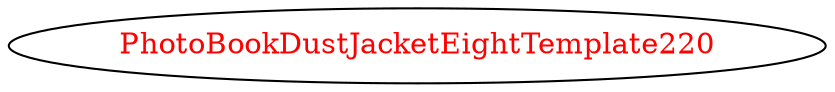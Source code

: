 digraph dependencyGraph {
 concentrate=true;
 ranksep="2.0";
 rankdir="LR"; 
 splines="ortho";
"PhotoBookDustJacketEightTemplate220" [fontcolor="red"];
}
